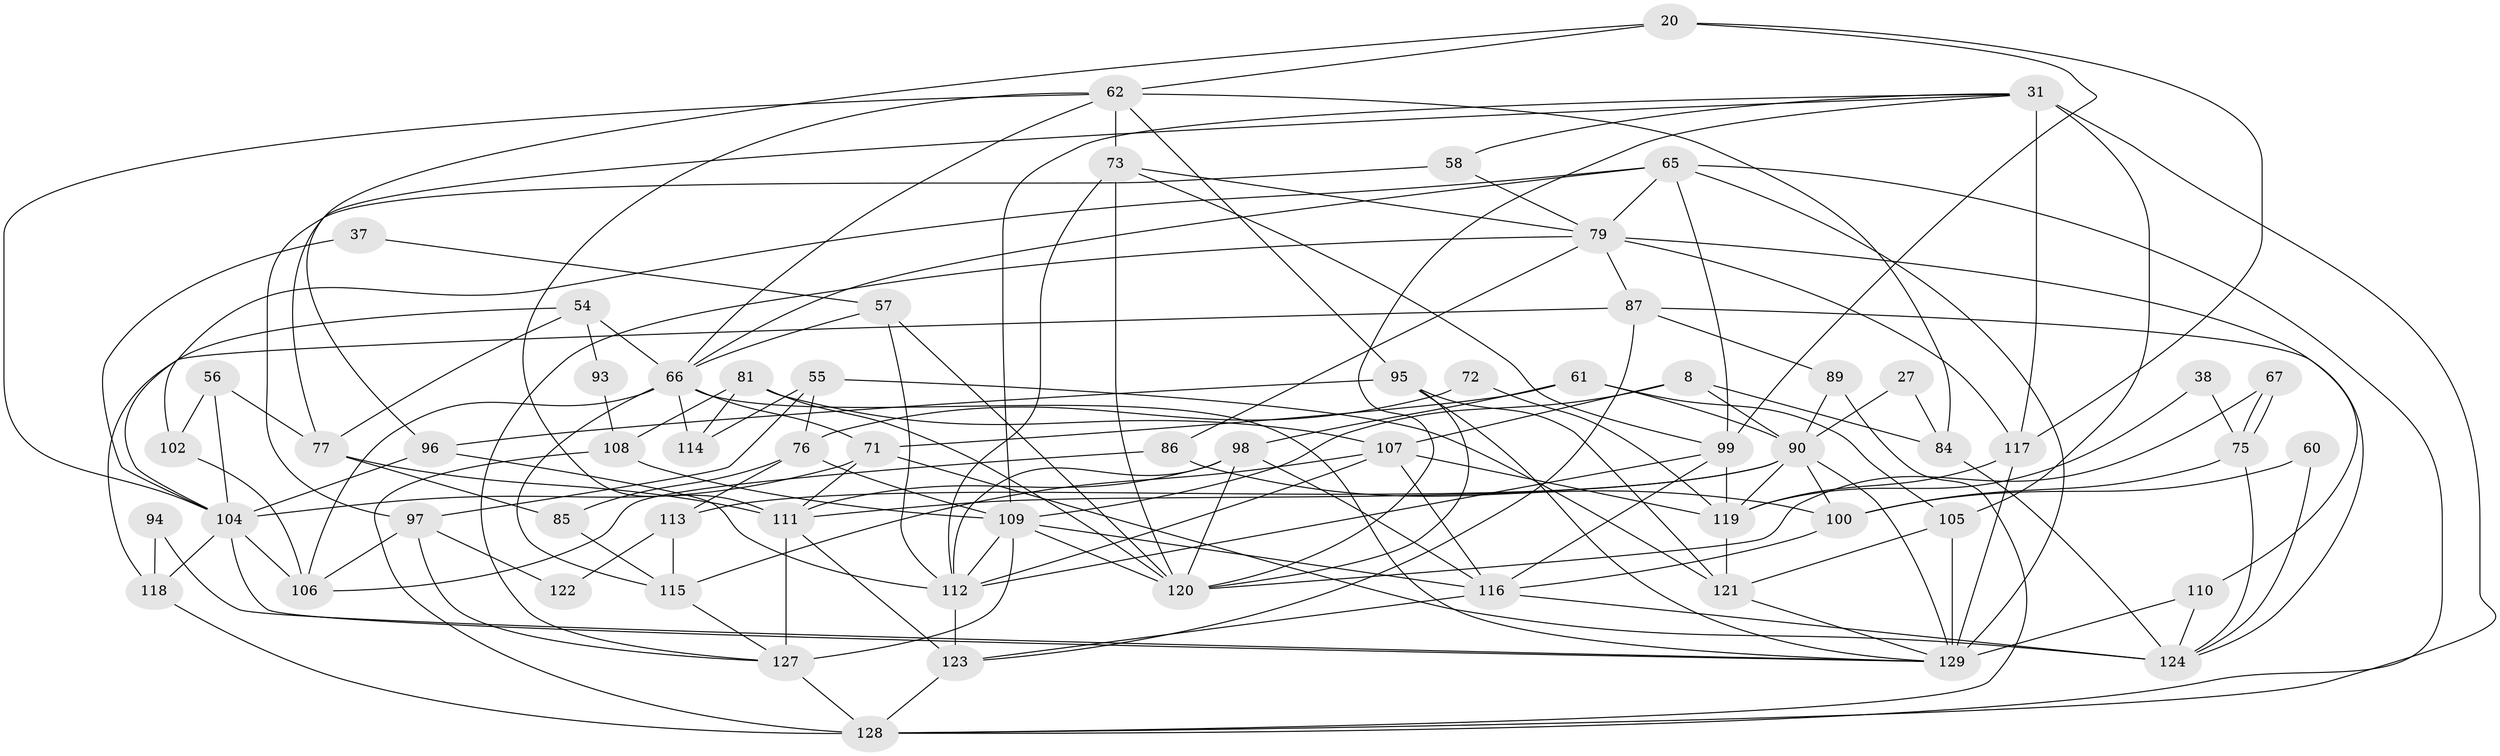 // original degree distribution, {3: 0.24806201550387597, 5: 0.24806201550387597, 4: 0.26356589147286824, 6: 0.07751937984496124, 2: 0.13178294573643412, 9: 0.007751937984496124, 7: 0.023255813953488372}
// Generated by graph-tools (version 1.1) at 2025/53/03/04/25 21:53:51]
// undirected, 64 vertices, 156 edges
graph export_dot {
graph [start="1"]
  node [color=gray90,style=filled];
  8;
  20;
  27;
  31 [super="+16+30"];
  37;
  38;
  54 [super="+24"];
  55;
  56;
  57;
  58;
  60;
  61;
  62 [super="+23"];
  65 [super="+64"];
  66 [super="+44+52"];
  67;
  71;
  72;
  73 [super="+36"];
  75;
  76 [super="+28"];
  77;
  79 [super="+9"];
  81;
  84;
  85;
  86;
  87;
  89;
  90 [super="+63"];
  93;
  94;
  95 [super="+59"];
  96 [super="+22+35"];
  97 [super="+29"];
  98;
  99 [super="+46+32"];
  100 [super="+10"];
  102;
  104 [super="+53+74"];
  105 [super="+70"];
  106;
  107 [super="+69"];
  108 [super="+51"];
  109 [super="+49+101"];
  110;
  111 [super="+33"];
  112 [super="+80+83"];
  113;
  114;
  115 [super="+19"];
  116 [super="+25+47"];
  117 [super="+103"];
  118 [super="+41"];
  119 [super="+39+82+11"];
  120 [super="+4"];
  121;
  122;
  123;
  124 [super="+91"];
  127 [super="+92"];
  128 [super="+13+125"];
  129 [super="+68+50+88+126"];
  8 -- 107;
  8 -- 90;
  8 -- 84;
  8 -- 109;
  20 -- 117;
  20 -- 99;
  20 -- 96;
  20 -- 62;
  27 -- 84;
  27 -- 90;
  31 -- 120;
  31 -- 117 [weight=2];
  31 -- 105;
  31 -- 58;
  31 -- 77;
  31 -- 128 [weight=2];
  31 -- 109;
  37 -- 104;
  37 -- 57;
  38 -- 119;
  38 -- 75;
  54 -- 66 [weight=2];
  54 -- 93;
  54 -- 104 [weight=2];
  54 -- 77;
  55 -- 121;
  55 -- 76;
  55 -- 97 [weight=2];
  55 -- 114;
  56 -- 77;
  56 -- 102;
  56 -- 104;
  57 -- 120;
  57 -- 112;
  57 -- 66;
  58 -- 97;
  58 -- 79;
  60 -- 124;
  60 -- 100;
  61 -- 71;
  61 -- 90;
  61 -- 98;
  61 -- 105;
  62 -- 104 [weight=2];
  62 -- 66 [weight=2];
  62 -- 73 [weight=2];
  62 -- 111;
  62 -- 84;
  62 -- 95 [weight=2];
  65 -- 79;
  65 -- 102;
  65 -- 99;
  65 -- 66 [weight=2];
  65 -- 128;
  65 -- 129 [weight=2];
  66 -- 115;
  66 -- 71;
  66 -- 106;
  66 -- 114;
  66 -- 129;
  67 -- 120;
  67 -- 75;
  67 -- 75;
  71 -- 124;
  71 -- 111;
  71 -- 104;
  72 -- 119;
  72 -- 76;
  73 -- 79;
  73 -- 120 [weight=2];
  73 -- 99 [weight=2];
  73 -- 112;
  75 -- 100;
  75 -- 124;
  76 -- 113;
  76 -- 85;
  76 -- 109;
  77 -- 85;
  77 -- 111;
  79 -- 110;
  79 -- 117;
  79 -- 87;
  79 -- 86;
  79 -- 127;
  81 -- 120;
  81 -- 114;
  81 -- 107;
  81 -- 108;
  84 -- 124;
  85 -- 115;
  86 -- 106;
  86 -- 100;
  87 -- 89;
  87 -- 123;
  87 -- 118;
  87 -- 124;
  89 -- 90;
  89 -- 128;
  90 -- 119 [weight=2];
  90 -- 111;
  90 -- 113;
  90 -- 100;
  90 -- 129;
  93 -- 108;
  94 -- 118;
  94 -- 129;
  95 -- 120;
  95 -- 96;
  95 -- 121;
  95 -- 129 [weight=2];
  96 -- 104 [weight=2];
  96 -- 112 [weight=2];
  97 -- 106;
  97 -- 122;
  97 -- 127;
  98 -- 111;
  98 -- 120;
  98 -- 112;
  98 -- 116;
  99 -- 119 [weight=2];
  99 -- 116 [weight=2];
  99 -- 112 [weight=2];
  100 -- 116 [weight=2];
  102 -- 106;
  104 -- 118;
  104 -- 129 [weight=2];
  104 -- 106;
  105 -- 121;
  105 -- 129 [weight=2];
  107 -- 115;
  107 -- 112 [weight=3];
  107 -- 119 [weight=2];
  107 -- 116 [weight=2];
  108 -- 128 [weight=2];
  108 -- 109 [weight=2];
  109 -- 112;
  109 -- 120;
  109 -- 116 [weight=2];
  109 -- 127;
  110 -- 124;
  110 -- 129;
  111 -- 123;
  111 -- 127;
  112 -- 123;
  113 -- 122;
  113 -- 115;
  115 -- 127;
  116 -- 123;
  116 -- 124 [weight=2];
  117 -- 119;
  117 -- 129 [weight=4];
  118 -- 128;
  119 -- 121;
  121 -- 129;
  123 -- 128;
  127 -- 128 [weight=2];
}
